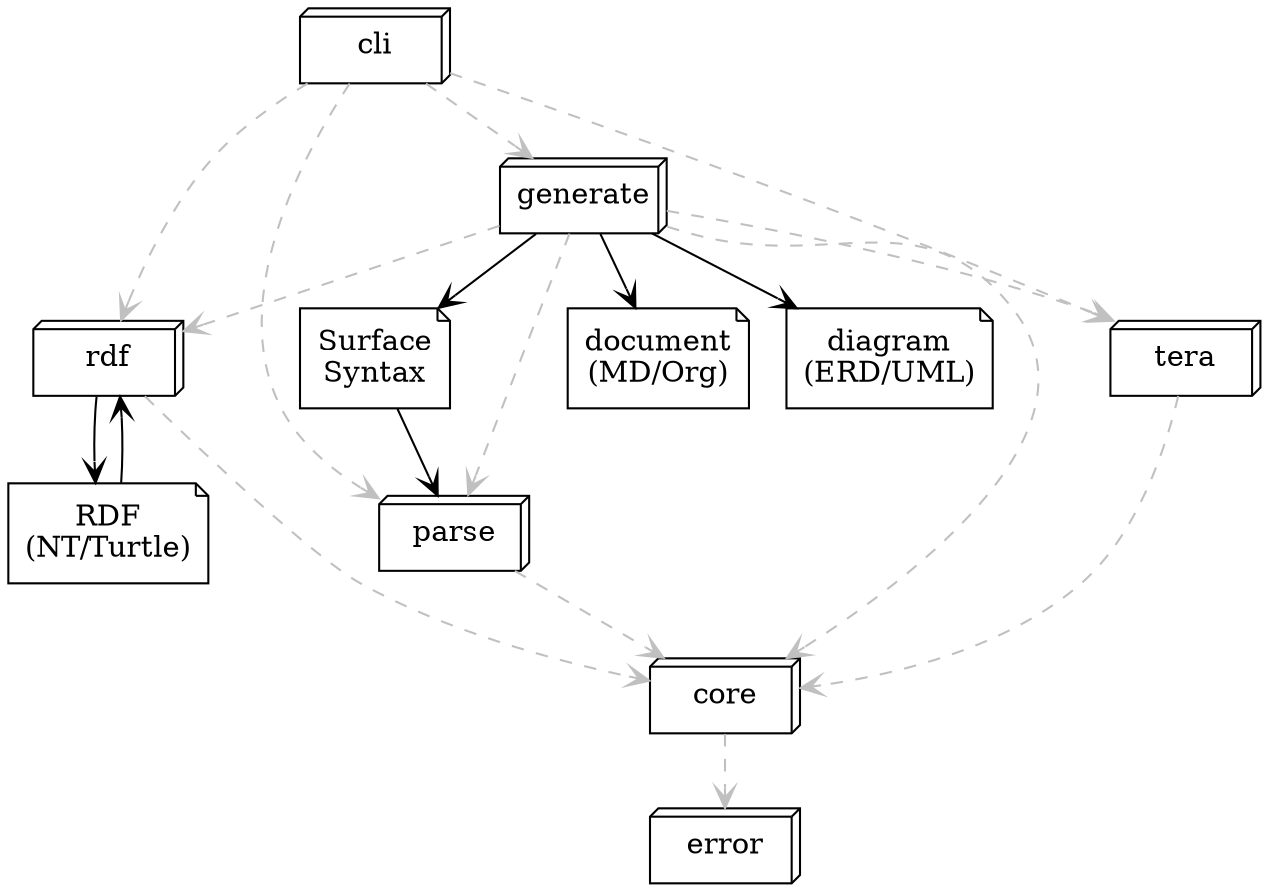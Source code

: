 digraph G {
  lines="ortho";

  node [shape="box3d"; width=1.0];
  edge [arrowhead="vee"; style="dashed"; color="gray"];

  cli;
  core;
  error;
  parse;
  rdf;
  generate;

  cli -> parse;
  cli -> rdf;
  cli -> generate;
  cli -> tera
  core -> error;
  parse -> core;
  rdf -> core;
  generate -> core;
  generate -> parse;
  generate -> rdf;
  generate -> tera;
  tera -> core;

  sdml_source [label="Surface\nSyntax"; shape="note"; height=0.66];
  rdf_source [label="RDF\n(NT/Turtle)"; shape="note"; height=0.66];
  doc [label="document\n(MD/Org)"; shape="note"; height=0.66];
  diagrams [label="diagram\n(ERD/UML)"; shape="note"; height=0.66];

  sdml_source -> parse [style="solid"; color="black"];
  generate -> sdml_source [style="solid"; color="black"];

  rdf_source -> rdf [style="solid"; color="black"];
  rdf -> rdf_source [style="solid"; color="black"];
  generate -> doc [style="solid"; color="black"];
  generate -> diagrams [style="solid"; color="black"];

}
